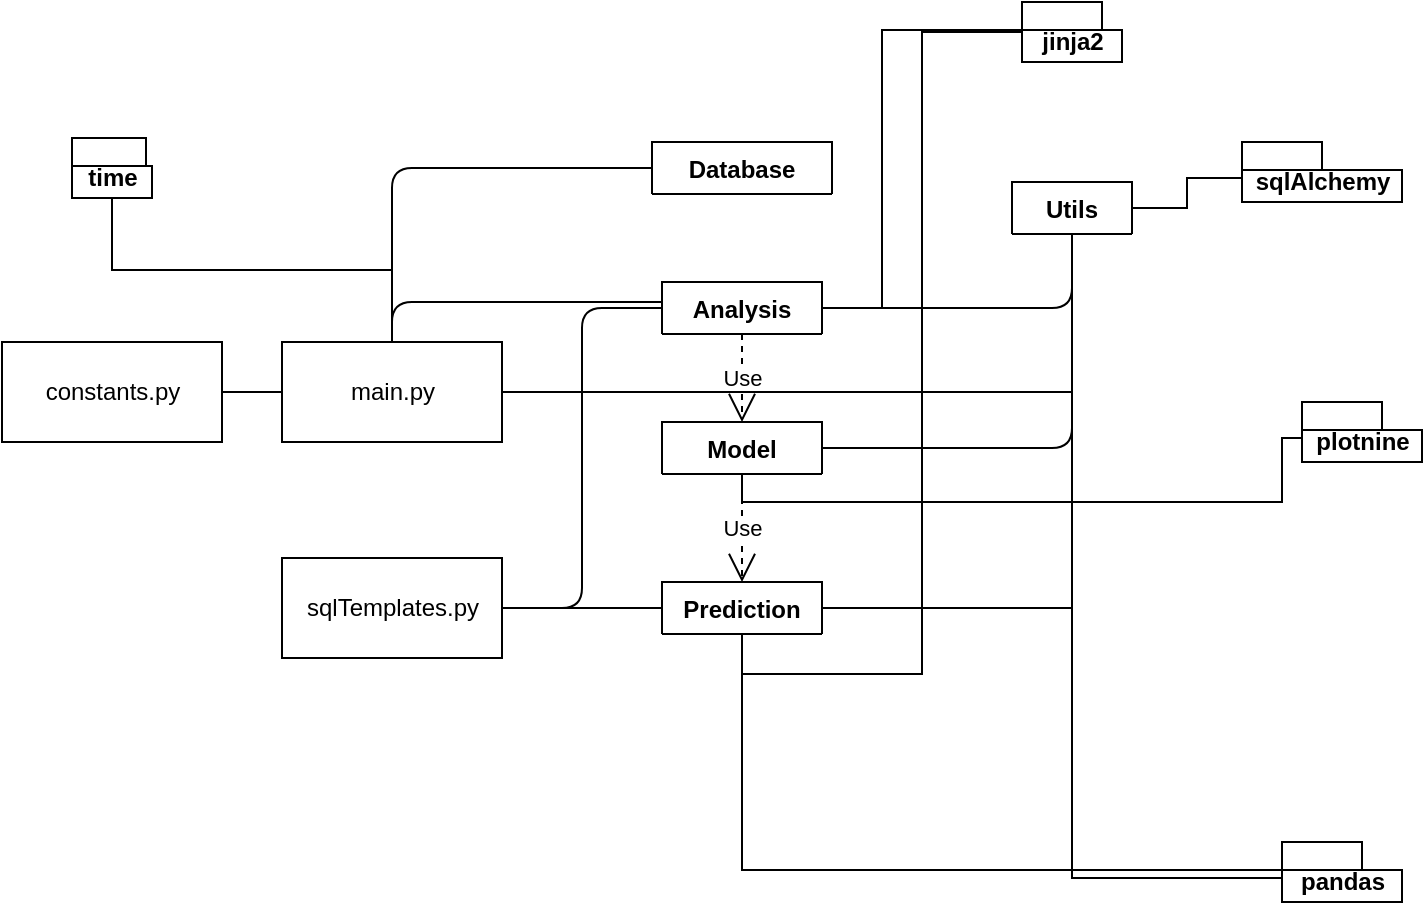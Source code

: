 <mxfile version="14.4.9" type="github">
  <diagram id="C5RBs43oDa-KdzZeNtuy" name="Page-1">
    <mxGraphModel dx="835" dy="569" grid="1" gridSize="10" guides="1" tooltips="1" connect="1" arrows="1" fold="1" page="1" pageScale="1" pageWidth="827" pageHeight="1169" math="0" shadow="0">
      <root>
        <mxCell id="WIyWlLk6GJQsqaUBKTNV-0" />
        <mxCell id="WIyWlLk6GJQsqaUBKTNV-1" parent="WIyWlLk6GJQsqaUBKTNV-0" />
        <mxCell id="Bsu9NjQxNURBnWHIHruh-0" value="Database" style="swimlane;fontStyle=1;align=center;verticalAlign=top;childLayout=stackLayout;horizontal=1;startSize=26;horizontalStack=0;resizeParent=1;resizeParentMax=0;resizeLast=0;collapsible=1;marginBottom=0;direction=east;" vertex="1" collapsed="1" parent="WIyWlLk6GJQsqaUBKTNV-1">
          <mxGeometry x="375" y="180" width="90" height="26" as="geometry">
            <mxRectangle x="100" y="110" width="160" height="112" as="alternateBounds" />
          </mxGeometry>
        </mxCell>
        <mxCell id="Bsu9NjQxNURBnWHIHruh-1" value="+ field: db_connection" style="text;strokeColor=none;fillColor=none;align=left;verticalAlign=top;spacingLeft=4;spacingRight=4;overflow=hidden;rotatable=0;points=[[0,0.5],[1,0.5]];portConstraint=eastwest;" vertex="1" parent="Bsu9NjQxNURBnWHIHruh-0">
          <mxGeometry y="26" width="90" height="26" as="geometry" />
        </mxCell>
        <mxCell id="Bsu9NjQxNURBnWHIHruh-4" value="+ field: engine" style="text;strokeColor=none;fillColor=none;align=left;verticalAlign=top;spacingLeft=4;spacingRight=4;overflow=hidden;rotatable=0;points=[[0,0.5],[1,0.5]];portConstraint=eastwest;" vertex="1" parent="Bsu9NjQxNURBnWHIHruh-0">
          <mxGeometry y="52" width="90" height="26" as="geometry" />
        </mxCell>
        <mxCell id="Bsu9NjQxNURBnWHIHruh-2" value="" style="line;strokeWidth=1;fillColor=none;align=left;verticalAlign=middle;spacingTop=-1;spacingLeft=3;spacingRight=3;rotatable=0;labelPosition=right;points=[];portConstraint=eastwest;" vertex="1" parent="Bsu9NjQxNURBnWHIHruh-0">
          <mxGeometry y="78" width="90" height="8" as="geometry" />
        </mxCell>
        <mxCell id="Bsu9NjQxNURBnWHIHruh-3" value="+ import_df(self,dataframe,name):" style="text;strokeColor=none;fillColor=none;align=left;verticalAlign=top;spacingLeft=4;spacingRight=4;overflow=hidden;rotatable=0;points=[[0,0.5],[1,0.5]];portConstraint=eastwest;" vertex="1" parent="Bsu9NjQxNURBnWHIHruh-0">
          <mxGeometry y="86" width="90" height="26" as="geometry" />
        </mxCell>
        <mxCell id="Bsu9NjQxNURBnWHIHruh-5" value="Analysis" style="swimlane;fontStyle=1;align=center;verticalAlign=top;childLayout=stackLayout;horizontal=1;startSize=26;horizontalStack=0;resizeParent=1;resizeParentMax=0;resizeLast=0;collapsible=1;marginBottom=0;direction=east;" vertex="1" collapsed="1" parent="WIyWlLk6GJQsqaUBKTNV-1">
          <mxGeometry x="380" y="250" width="80" height="26" as="geometry">
            <mxRectangle x="370" y="110" width="160" height="528" as="alternateBounds" />
          </mxGeometry>
        </mxCell>
        <mxCell id="Bsu9NjQxNURBnWHIHruh-6" value="+ field: engine" style="text;strokeColor=none;fillColor=none;align=left;verticalAlign=top;spacingLeft=4;spacingRight=4;overflow=hidden;rotatable=0;points=[[0,0.5],[1,0.5]];portConstraint=eastwest;" vertex="1" parent="Bsu9NjQxNURBnWHIHruh-5">
          <mxGeometry y="26" width="80" height="26" as="geometry" />
        </mxCell>
        <mxCell id="Bsu9NjQxNURBnWHIHruh-7" value="+ field: dataset" style="text;strokeColor=none;fillColor=none;align=left;verticalAlign=top;spacingLeft=4;spacingRight=4;overflow=hidden;rotatable=0;points=[[0,0.5],[1,0.5]];portConstraint=eastwest;" vertex="1" parent="Bsu9NjQxNURBnWHIHruh-5">
          <mxGeometry y="52" width="80" height="26" as="geometry" />
        </mxCell>
        <mxCell id="Bsu9NjQxNURBnWHIHruh-22" value="+ field: model_id" style="text;strokeColor=none;fillColor=none;align=left;verticalAlign=top;spacingLeft=4;spacingRight=4;overflow=hidden;rotatable=0;points=[[0,0.5],[1,0.5]];portConstraint=eastwest;" vertex="1" parent="Bsu9NjQxNURBnWHIHruh-5">
          <mxGeometry y="78" width="80" height="26" as="geometry" />
        </mxCell>
        <mxCell id="Bsu9NjQxNURBnWHIHruh-12" value="+ field: seed" style="text;strokeColor=none;fillColor=none;align=left;verticalAlign=top;spacingLeft=4;spacingRight=4;overflow=hidden;rotatable=0;points=[[0,0.5],[1,0.5]];portConstraint=eastwest;" vertex="1" parent="Bsu9NjQxNURBnWHIHruh-5">
          <mxGeometry y="104" width="80" height="26" as="geometry" />
        </mxCell>
        <mxCell id="Bsu9NjQxNURBnWHIHruh-23" value="+ field: ratio" style="text;strokeColor=none;fillColor=none;align=left;verticalAlign=top;spacingLeft=4;spacingRight=4;overflow=hidden;rotatable=0;points=[[0,0.5],[1,0.5]];portConstraint=eastwest;" vertex="1" parent="Bsu9NjQxNURBnWHIHruh-5">
          <mxGeometry y="130" width="80" height="26" as="geometry" />
        </mxCell>
        <mxCell id="Bsu9NjQxNURBnWHIHruh-11" value="+ field: train" style="text;strokeColor=none;fillColor=none;align=left;verticalAlign=top;spacingLeft=4;spacingRight=4;overflow=hidden;rotatable=0;points=[[0,0.5],[1,0.5]];portConstraint=eastwest;" vertex="1" parent="Bsu9NjQxNURBnWHIHruh-5">
          <mxGeometry y="156" width="80" height="26" as="geometry" />
        </mxCell>
        <mxCell id="Bsu9NjQxNURBnWHIHruh-13" value="+ field: eval" style="text;strokeColor=none;fillColor=none;align=left;verticalAlign=top;spacingLeft=4;spacingRight=4;overflow=hidden;rotatable=0;points=[[0,0.5],[1,0.5]];portConstraint=eastwest;" vertex="1" parent="Bsu9NjQxNURBnWHIHruh-5">
          <mxGeometry y="182" width="80" height="26" as="geometry" />
        </mxCell>
        <mxCell id="Bsu9NjQxNURBnWHIHruh-81" value="+ field: target" style="text;strokeColor=none;fillColor=none;align=left;verticalAlign=top;spacingLeft=4;spacingRight=4;overflow=hidden;rotatable=0;points=[[0,0.5],[1,0.5]];portConstraint=eastwest;" vertex="1" parent="Bsu9NjQxNURBnWHIHruh-5">
          <mxGeometry y="208" width="80" height="26" as="geometry" />
        </mxCell>
        <mxCell id="Bsu9NjQxNURBnWHIHruh-82" value="+ field: catFeatures" style="text;strokeColor=none;fillColor=none;align=left;verticalAlign=top;spacingLeft=4;spacingRight=4;overflow=hidden;rotatable=0;points=[[0,0.5],[1,0.5]];portConstraint=eastwest;" vertex="1" parent="Bsu9NjQxNURBnWHIHruh-5">
          <mxGeometry y="234" width="80" height="26" as="geometry" />
        </mxCell>
        <mxCell id="Bsu9NjQxNURBnWHIHruh-83" value="+ field: numFeatures" style="text;strokeColor=none;fillColor=none;align=left;verticalAlign=top;spacingLeft=4;spacingRight=4;overflow=hidden;rotatable=0;points=[[0,0.5],[1,0.5]];portConstraint=eastwest;" vertex="1" parent="Bsu9NjQxNURBnWHIHruh-5">
          <mxGeometry y="260" width="80" height="26" as="geometry" />
        </mxCell>
        <mxCell id="Bsu9NjQxNURBnWHIHruh-84" value="+ field: bins" style="text;strokeColor=none;fillColor=none;align=left;verticalAlign=top;spacingLeft=4;spacingRight=4;overflow=hidden;rotatable=0;points=[[0,0.5],[1,0.5]];portConstraint=eastwest;" vertex="1" parent="Bsu9NjQxNURBnWHIHruh-5">
          <mxGeometry y="286" width="80" height="26" as="geometry" />
        </mxCell>
        <mxCell id="Bsu9NjQxNURBnWHIHruh-8" value="" style="line;strokeWidth=1;fillColor=none;align=left;verticalAlign=middle;spacingTop=-1;spacingLeft=3;spacingRight=3;rotatable=0;labelPosition=right;points=[];portConstraint=eastwest;" vertex="1" parent="Bsu9NjQxNURBnWHIHruh-5">
          <mxGeometry y="312" width="80" height="8" as="geometry" />
        </mxCell>
        <mxCell id="Bsu9NjQxNURBnWHIHruh-9" value="+ get_cat_feat(self)" style="text;strokeColor=none;fillColor=none;align=left;verticalAlign=top;spacingLeft=4;spacingRight=4;overflow=hidden;rotatable=0;points=[[0,0.5],[1,0.5]];portConstraint=eastwest;" vertex="1" parent="Bsu9NjQxNURBnWHIHruh-5">
          <mxGeometry y="320" width="80" height="26" as="geometry" />
        </mxCell>
        <mxCell id="Bsu9NjQxNURBnWHIHruh-15" value="+ get_num_feat(self)" style="text;strokeColor=none;fillColor=none;align=left;verticalAlign=top;spacingLeft=4;spacingRight=4;overflow=hidden;rotatable=0;points=[[0,0.5],[1,0.5]];portConstraint=eastwest;" vertex="1" parent="Bsu9NjQxNURBnWHIHruh-5">
          <mxGeometry y="346" width="80" height="26" as="geometry" />
        </mxCell>
        <mxCell id="Bsu9NjQxNURBnWHIHruh-16" value="+ drop(self)" style="text;strokeColor=none;fillColor=none;align=left;verticalAlign=top;spacingLeft=4;spacingRight=4;overflow=hidden;rotatable=0;points=[[0,0.5],[1,0.5]];portConstraint=eastwest;" vertex="1" parent="Bsu9NjQxNURBnWHIHruh-5">
          <mxGeometry y="372" width="80" height="26" as="geometry" />
        </mxCell>
        <mxCell id="Bsu9NjQxNURBnWHIHruh-17" value="+ train_test_split(self)" style="text;strokeColor=none;fillColor=none;align=left;verticalAlign=top;spacingLeft=4;spacingRight=4;overflow=hidden;rotatable=0;points=[[0,0.5],[1,0.5]];portConstraint=eastwest;" vertex="1" parent="Bsu9NjQxNURBnWHIHruh-5">
          <mxGeometry y="398" width="80" height="26" as="geometry" />
        </mxCell>
        <mxCell id="Bsu9NjQxNURBnWHIHruh-18" value="+ train_test_split(self)" style="text;strokeColor=none;fillColor=none;align=left;verticalAlign=top;spacingLeft=4;spacingRight=4;overflow=hidden;rotatable=0;points=[[0,0.5],[1,0.5]];portConstraint=eastwest;" vertex="1" parent="Bsu9NjQxNURBnWHIHruh-5">
          <mxGeometry y="424" width="80" height="26" as="geometry" />
        </mxCell>
        <mxCell id="Bsu9NjQxNURBnWHIHruh-19" value="+ rank(self,table_train,catFeatures,numFeatures,bins)" style="text;strokeColor=none;fillColor=none;align=left;verticalAlign=top;spacingLeft=4;spacingRight=4;overflow=hidden;rotatable=0;points=[[0,0.5],[1,0.5]];portConstraint=eastwest;" vertex="1" parent="Bsu9NjQxNURBnWHIHruh-5">
          <mxGeometry y="450" width="80" height="26" as="geometry" />
        </mxCell>
        <mxCell id="Bsu9NjQxNURBnWHIHruh-20" value="+ estimate(self,catFeatures,bins,numFeatures)" style="text;strokeColor=none;fillColor=none;align=left;verticalAlign=top;spacingLeft=4;spacingRight=4;overflow=hidden;rotatable=0;points=[[0,0.5],[1,0.5]];portConstraint=eastwest;" vertex="1" parent="Bsu9NjQxNURBnWHIHruh-5">
          <mxGeometry y="476" width="80" height="26" as="geometry" />
        </mxCell>
        <mxCell id="Bsu9NjQxNURBnWHIHruh-21" value="+ estimate(self,catFeatures,bins,numFeatures)" style="text;strokeColor=none;fillColor=none;align=left;verticalAlign=top;spacingLeft=4;spacingRight=4;overflow=hidden;rotatable=0;points=[[0,0.5],[1,0.5]];portConstraint=eastwest;" vertex="1" parent="Bsu9NjQxNURBnWHIHruh-5">
          <mxGeometry y="502" width="80" height="26" as="geometry" />
        </mxCell>
        <mxCell id="Bsu9NjQxNURBnWHIHruh-28" value="Model" style="swimlane;fontStyle=1;align=center;verticalAlign=top;childLayout=stackLayout;horizontal=1;startSize=26;horizontalStack=0;resizeParent=1;resizeParentMax=0;resizeLast=0;collapsible=1;marginBottom=0;direction=east;" vertex="1" collapsed="1" parent="WIyWlLk6GJQsqaUBKTNV-1">
          <mxGeometry x="380" y="320" width="80" height="26" as="geometry">
            <mxRectangle x="240" y="140" width="160" height="242" as="alternateBounds" />
          </mxGeometry>
        </mxCell>
        <mxCell id="Bsu9NjQxNURBnWHIHruh-29" value="+ field: analysis" style="text;strokeColor=none;fillColor=none;align=left;verticalAlign=top;spacingLeft=4;spacingRight=4;overflow=hidden;rotatable=0;points=[[0,0.5],[1,0.5]];portConstraint=eastwest;" vertex="1" parent="Bsu9NjQxNURBnWHIHruh-28">
          <mxGeometry y="26" width="80" height="26" as="geometry" />
        </mxCell>
        <mxCell id="Bsu9NjQxNURBnWHIHruh-51" value="+ field: catFeatures" style="text;strokeColor=none;fillColor=none;align=left;verticalAlign=top;spacingLeft=4;spacingRight=4;overflow=hidden;rotatable=0;points=[[0,0.5],[1,0.5]];portConstraint=eastwest;" vertex="1" parent="Bsu9NjQxNURBnWHIHruh-28">
          <mxGeometry y="52" width="80" height="26" as="geometry" />
        </mxCell>
        <mxCell id="Bsu9NjQxNURBnWHIHruh-52" value="+ field: numFeatures" style="text;strokeColor=none;fillColor=none;align=left;verticalAlign=top;spacingLeft=4;spacingRight=4;overflow=hidden;rotatable=0;points=[[0,0.5],[1,0.5]];portConstraint=eastwest;" vertex="1" parent="Bsu9NjQxNURBnWHIHruh-28">
          <mxGeometry y="78" width="80" height="26" as="geometry" />
        </mxCell>
        <mxCell id="Bsu9NjQxNURBnWHIHruh-53" value="+ field: model_id" style="text;strokeColor=none;fillColor=none;align=left;verticalAlign=top;spacingLeft=4;spacingRight=4;overflow=hidden;rotatable=0;points=[[0,0.5],[1,0.5]];portConstraint=eastwest;" vertex="1" parent="Bsu9NjQxNURBnWHIHruh-28">
          <mxGeometry y="104" width="80" height="26" as="geometry" />
        </mxCell>
        <mxCell id="Bsu9NjQxNURBnWHIHruh-54" value="+ field: bins" style="text;strokeColor=none;fillColor=none;align=left;verticalAlign=top;spacingLeft=4;spacingRight=4;overflow=hidden;rotatable=0;points=[[0,0.5],[1,0.5]];portConstraint=eastwest;" vertex="1" parent="Bsu9NjQxNURBnWHIHruh-28">
          <mxGeometry y="130" width="80" height="26" as="geometry" />
        </mxCell>
        <mxCell id="Bsu9NjQxNURBnWHIHruh-41" value="" style="line;strokeWidth=1;fillColor=none;align=left;verticalAlign=middle;spacingTop=-1;spacingLeft=3;spacingRight=3;rotatable=0;labelPosition=right;points=[];portConstraint=eastwest;" vertex="1" parent="Bsu9NjQxNURBnWHIHruh-28">
          <mxGeometry y="156" width="80" height="8" as="geometry" />
        </mxCell>
        <mxCell id="Bsu9NjQxNURBnWHIHruh-49" value="+ visualize1D(self,feature1,target)" style="text;strokeColor=none;fillColor=none;align=left;verticalAlign=top;spacingLeft=4;spacingRight=4;overflow=hidden;rotatable=0;points=[[0,0.5],[1,0.5]];portConstraint=eastwest;" vertex="1" parent="Bsu9NjQxNURBnWHIHruh-28">
          <mxGeometry y="164" width="80" height="26" as="geometry" />
        </mxCell>
        <mxCell id="Bsu9NjQxNURBnWHIHruh-58" value="+ visualize2D(self,numFeat,catFeat,target)" style="text;strokeColor=none;fillColor=none;align=left;verticalAlign=top;spacingLeft=4;spacingRight=4;overflow=hidden;rotatable=0;points=[[0,0.5],[1,0.5]];portConstraint=eastwest;" vertex="1" parent="Bsu9NjQxNURBnWHIHruh-28">
          <mxGeometry y="190" width="80" height="26" as="geometry" />
        </mxCell>
        <mxCell id="Bsu9NjQxNURBnWHIHruh-59" value="+ predict(self)" style="text;strokeColor=none;fillColor=none;align=left;verticalAlign=top;spacingLeft=4;spacingRight=4;overflow=hidden;rotatable=0;points=[[0,0.5],[1,0.5]];portConstraint=eastwest;" vertex="1" parent="Bsu9NjQxNURBnWHIHruh-28">
          <mxGeometry y="216" width="80" height="26" as="geometry" />
        </mxCell>
        <mxCell id="Bsu9NjQxNURBnWHIHruh-129" style="edgeStyle=orthogonalEdgeStyle;rounded=0;orthogonalLoop=1;jettySize=auto;html=1;exitX=1;exitY=0.5;exitDx=0;exitDy=0;startArrow=none;startFill=0;endArrow=none;endFill=0;" edge="1" parent="WIyWlLk6GJQsqaUBKTNV-1" source="Bsu9NjQxNURBnWHIHruh-60" target="Bsu9NjQxNURBnWHIHruh-85">
          <mxGeometry relative="1" as="geometry" />
        </mxCell>
        <mxCell id="Bsu9NjQxNURBnWHIHruh-60" value="Prediction" style="swimlane;fontStyle=1;align=center;verticalAlign=top;childLayout=stackLayout;horizontal=1;startSize=26;horizontalStack=0;resizeParent=1;resizeParentMax=0;resizeLast=0;collapsible=1;marginBottom=0;direction=east;" vertex="1" collapsed="1" parent="WIyWlLk6GJQsqaUBKTNV-1">
          <mxGeometry x="380" y="400" width="80" height="26" as="geometry">
            <mxRectangle x="40" y="170" width="160" height="242" as="alternateBounds" />
          </mxGeometry>
        </mxCell>
        <mxCell id="Bsu9NjQxNURBnWHIHruh-61" value="+ field: model" style="text;strokeColor=none;fillColor=none;align=left;verticalAlign=top;spacingLeft=4;spacingRight=4;overflow=hidden;rotatable=0;points=[[0,0.5],[1,0.5]];portConstraint=eastwest;" vertex="1" parent="Bsu9NjQxNURBnWHIHruh-60">
          <mxGeometry y="26" width="80" height="26" as="geometry" />
        </mxCell>
        <mxCell id="Bsu9NjQxNURBnWHIHruh-62" value="+ field: eval" style="text;strokeColor=none;fillColor=none;align=left;verticalAlign=top;spacingLeft=4;spacingRight=4;overflow=hidden;rotatable=0;points=[[0,0.5],[1,0.5]];portConstraint=eastwest;" vertex="1" parent="Bsu9NjQxNURBnWHIHruh-60">
          <mxGeometry y="52" width="80" height="26" as="geometry" />
        </mxCell>
        <mxCell id="Bsu9NjQxNURBnWHIHruh-63" value="+ field: model_id" style="text;strokeColor=none;fillColor=none;align=left;verticalAlign=top;spacingLeft=4;spacingRight=4;overflow=hidden;rotatable=0;points=[[0,0.5],[1,0.5]];portConstraint=eastwest;" vertex="1" parent="Bsu9NjQxNURBnWHIHruh-60">
          <mxGeometry y="78" width="80" height="26" as="geometry" />
        </mxCell>
        <mxCell id="Bsu9NjQxNURBnWHIHruh-64" value="+ field: target" style="text;strokeColor=none;fillColor=none;align=left;verticalAlign=top;spacingLeft=4;spacingRight=4;overflow=hidden;rotatable=0;points=[[0,0.5],[1,0.5]];portConstraint=eastwest;" vertex="1" parent="Bsu9NjQxNURBnWHIHruh-60">
          <mxGeometry y="104" width="80" height="26" as="geometry" />
        </mxCell>
        <mxCell id="Bsu9NjQxNURBnWHIHruh-65" value="+ field: numFeatures" style="text;strokeColor=none;fillColor=none;align=left;verticalAlign=top;spacingLeft=4;spacingRight=4;overflow=hidden;rotatable=0;points=[[0,0.5],[1,0.5]];portConstraint=eastwest;" vertex="1" parent="Bsu9NjQxNURBnWHIHruh-60">
          <mxGeometry y="130" width="80" height="26" as="geometry" />
        </mxCell>
        <mxCell id="Bsu9NjQxNURBnWHIHruh-66" value="+ field: catFeatures" style="text;strokeColor=none;fillColor=none;align=left;verticalAlign=top;spacingLeft=4;spacingRight=4;overflow=hidden;rotatable=0;points=[[0,0.5],[1,0.5]];portConstraint=eastwest;" vertex="1" parent="Bsu9NjQxNURBnWHIHruh-60">
          <mxGeometry y="156" width="80" height="26" as="geometry" />
        </mxCell>
        <mxCell id="Bsu9NjQxNURBnWHIHruh-68" value="" style="line;strokeWidth=1;fillColor=none;align=left;verticalAlign=middle;spacingTop=-1;spacingLeft=3;spacingRight=3;rotatable=0;labelPosition=right;points=[];portConstraint=eastwest;" vertex="1" parent="Bsu9NjQxNURBnWHIHruh-60">
          <mxGeometry y="182" width="80" height="8" as="geometry" />
        </mxCell>
        <mxCell id="Bsu9NjQxNURBnWHIHruh-69" value="+ predict(self,eval)" style="text;strokeColor=none;fillColor=none;align=left;verticalAlign=top;spacingLeft=4;spacingRight=4;overflow=hidden;rotatable=0;points=[[0,0.5],[1,0.5]];portConstraint=eastwest;" vertex="1" parent="Bsu9NjQxNURBnWHIHruh-60">
          <mxGeometry y="190" width="80" height="26" as="geometry" />
        </mxCell>
        <mxCell id="Bsu9NjQxNURBnWHIHruh-70" value="+ accuracy(self)" style="text;strokeColor=none;fillColor=none;align=left;verticalAlign=top;spacingLeft=4;spacingRight=4;overflow=hidden;rotatable=0;points=[[0,0.5],[1,0.5]];portConstraint=eastwest;" vertex="1" parent="Bsu9NjQxNURBnWHIHruh-60">
          <mxGeometry y="216" width="80" height="26" as="geometry" />
        </mxCell>
        <mxCell id="Bsu9NjQxNURBnWHIHruh-79" value="Use" style="endArrow=open;endSize=12;dashed=1;html=1;" edge="1" parent="WIyWlLk6GJQsqaUBKTNV-1" source="Bsu9NjQxNURBnWHIHruh-5" target="Bsu9NjQxNURBnWHIHruh-28">
          <mxGeometry width="160" relative="1" as="geometry">
            <mxPoint x="340" y="350" as="sourcePoint" />
            <mxPoint x="500" y="350" as="targetPoint" />
          </mxGeometry>
        </mxCell>
        <mxCell id="Bsu9NjQxNURBnWHIHruh-80" value="Use" style="endArrow=open;endSize=12;dashed=1;html=1;" edge="1" parent="WIyWlLk6GJQsqaUBKTNV-1" source="Bsu9NjQxNURBnWHIHruh-28" target="Bsu9NjQxNURBnWHIHruh-60">
          <mxGeometry width="160" relative="1" as="geometry">
            <mxPoint x="490" y="306" as="sourcePoint" />
            <mxPoint x="490" y="360" as="targetPoint" />
          </mxGeometry>
        </mxCell>
        <mxCell id="Bsu9NjQxNURBnWHIHruh-85" value="Utils" style="swimlane;fontStyle=1;align=center;verticalAlign=top;childLayout=stackLayout;horizontal=1;startSize=26;horizontalStack=0;resizeParent=1;resizeParentMax=0;resizeLast=0;collapsible=1;marginBottom=0;" vertex="1" collapsed="1" parent="WIyWlLk6GJQsqaUBKTNV-1">
          <mxGeometry x="555" y="200" width="60" height="26" as="geometry">
            <mxRectangle x="280" y="210" width="160" height="138" as="alternateBounds" />
          </mxGeometry>
        </mxCell>
        <mxCell id="Bsu9NjQxNURBnWHIHruh-87" value="" style="line;strokeWidth=1;fillColor=none;align=left;verticalAlign=middle;spacingTop=-1;spacingLeft=3;spacingRight=3;rotatable=0;labelPosition=right;points=[];portConstraint=eastwest;" vertex="1" parent="Bsu9NjQxNURBnWHIHruh-85">
          <mxGeometry y="26" width="60" height="8" as="geometry" />
        </mxCell>
        <mxCell id="Bsu9NjQxNURBnWHIHruh-88" value="+ set_connection(db):" style="text;strokeColor=none;fillColor=none;align=left;verticalAlign=top;spacingLeft=4;spacingRight=4;overflow=hidden;rotatable=0;points=[[0,0.5],[1,0.5]];portConstraint=eastwest;" vertex="1" parent="Bsu9NjQxNURBnWHIHruh-85">
          <mxGeometry y="34" width="60" height="26" as="geometry" />
        </mxCell>
        <mxCell id="Bsu9NjQxNURBnWHIHruh-89" value="+ get_connection(engine):" style="text;strokeColor=none;fillColor=none;align=left;verticalAlign=top;spacingLeft=4;spacingRight=4;overflow=hidden;rotatable=0;points=[[0,0.5],[1,0.5]];portConstraint=eastwest;" vertex="1" parent="Bsu9NjQxNURBnWHIHruh-85">
          <mxGeometry y="60" width="60" height="26" as="geometry" />
        </mxCell>
        <mxCell id="Bsu9NjQxNURBnWHIHruh-90" value="+ disconnect_connection(engine):" style="text;strokeColor=none;fillColor=none;align=left;verticalAlign=top;spacingLeft=4;spacingRight=4;overflow=hidden;rotatable=0;points=[[0,0.5],[1,0.5]];portConstraint=eastwest;" vertex="1" parent="Bsu9NjQxNURBnWHIHruh-85">
          <mxGeometry y="86" width="60" height="26" as="geometry" />
        </mxCell>
        <mxCell id="Bsu9NjQxNURBnWHIHruh-91" value="+ execute(desc,query,engine):" style="text;strokeColor=none;fillColor=none;align=left;verticalAlign=top;spacingLeft=4;spacingRight=4;overflow=hidden;rotatable=0;points=[[0,0.5],[1,0.5]];portConstraint=eastwest;" vertex="1" parent="Bsu9NjQxNURBnWHIHruh-85">
          <mxGeometry y="112" width="60" height="26" as="geometry" />
        </mxCell>
        <mxCell id="Bsu9NjQxNURBnWHIHruh-102" value="" style="endArrow=none;html=1;edgeStyle=orthogonalEdgeStyle;" edge="1" parent="WIyWlLk6GJQsqaUBKTNV-1" source="Bsu9NjQxNURBnWHIHruh-5" target="Bsu9NjQxNURBnWHIHruh-85">
          <mxGeometry relative="1" as="geometry">
            <mxPoint x="475" y="203" as="sourcePoint" />
            <mxPoint x="590.034" y="286" as="targetPoint" />
          </mxGeometry>
        </mxCell>
        <mxCell id="Bsu9NjQxNURBnWHIHruh-103" value="" style="endArrow=none;html=1;edgeStyle=orthogonalEdgeStyle;" edge="1" parent="WIyWlLk6GJQsqaUBKTNV-1" source="Bsu9NjQxNURBnWHIHruh-28" target="Bsu9NjQxNURBnWHIHruh-85">
          <mxGeometry relative="1" as="geometry">
            <mxPoint x="530" y="400" as="sourcePoint" />
            <mxPoint x="620" y="426" as="targetPoint" />
          </mxGeometry>
        </mxCell>
        <mxCell id="Bsu9NjQxNURBnWHIHruh-126" style="edgeStyle=orthogonalEdgeStyle;rounded=0;orthogonalLoop=1;jettySize=auto;html=1;exitX=1;exitY=0.5;exitDx=0;exitDy=0;startArrow=none;startFill=0;endArrow=none;endFill=0;" edge="1" parent="WIyWlLk6GJQsqaUBKTNV-1" source="Bsu9NjQxNURBnWHIHruh-105" target="Bsu9NjQxNURBnWHIHruh-85">
          <mxGeometry relative="1" as="geometry" />
        </mxCell>
        <mxCell id="Bsu9NjQxNURBnWHIHruh-105" value="main.py" style="html=1;" vertex="1" parent="WIyWlLk6GJQsqaUBKTNV-1">
          <mxGeometry x="190" y="280" width="110" height="50" as="geometry" />
        </mxCell>
        <mxCell id="Bsu9NjQxNURBnWHIHruh-106" value="" style="endArrow=none;html=1;edgeStyle=orthogonalEdgeStyle;" edge="1" parent="WIyWlLk6GJQsqaUBKTNV-1" source="Bsu9NjQxNURBnWHIHruh-105" target="Bsu9NjQxNURBnWHIHruh-0">
          <mxGeometry relative="1" as="geometry">
            <mxPoint x="220" y="180" as="sourcePoint" />
            <mxPoint x="310" y="206" as="targetPoint" />
            <Array as="points">
              <mxPoint x="245" y="193" />
            </Array>
          </mxGeometry>
        </mxCell>
        <mxCell id="Bsu9NjQxNURBnWHIHruh-107" value="" style="endArrow=none;html=1;edgeStyle=orthogonalEdgeStyle;" edge="1" parent="WIyWlLk6GJQsqaUBKTNV-1" source="Bsu9NjQxNURBnWHIHruh-105" target="Bsu9NjQxNURBnWHIHruh-5">
          <mxGeometry relative="1" as="geometry">
            <mxPoint x="240" y="440" as="sourcePoint" />
            <mxPoint x="330" y="466" as="targetPoint" />
            <Array as="points">
              <mxPoint x="245" y="260" />
            </Array>
          </mxGeometry>
        </mxCell>
        <mxCell id="Bsu9NjQxNURBnWHIHruh-108" value="sqlTemplates.py" style="html=1;" vertex="1" parent="WIyWlLk6GJQsqaUBKTNV-1">
          <mxGeometry x="190" y="388" width="110" height="50" as="geometry" />
        </mxCell>
        <mxCell id="Bsu9NjQxNURBnWHIHruh-109" value="" style="endArrow=none;html=1;edgeStyle=orthogonalEdgeStyle;" edge="1" parent="WIyWlLk6GJQsqaUBKTNV-1" source="Bsu9NjQxNURBnWHIHruh-108" target="Bsu9NjQxNURBnWHIHruh-5">
          <mxGeometry relative="1" as="geometry">
            <mxPoint x="230" y="507" as="sourcePoint" />
            <mxPoint x="350.034" y="370" as="targetPoint" />
            <Array as="points">
              <mxPoint x="340" y="413" />
              <mxPoint x="340" y="263" />
            </Array>
          </mxGeometry>
        </mxCell>
        <mxCell id="Bsu9NjQxNURBnWHIHruh-110" value="" style="endArrow=none;html=1;edgeStyle=orthogonalEdgeStyle;" edge="1" parent="WIyWlLk6GJQsqaUBKTNV-1" source="Bsu9NjQxNURBnWHIHruh-108" target="Bsu9NjQxNURBnWHIHruh-60">
          <mxGeometry relative="1" as="geometry">
            <mxPoint x="480" y="433" as="sourcePoint" />
            <mxPoint x="320" y="520" as="targetPoint" />
          </mxGeometry>
        </mxCell>
        <mxCell id="Bsu9NjQxNURBnWHIHruh-111" value="constants.py" style="html=1;" vertex="1" parent="WIyWlLk6GJQsqaUBKTNV-1">
          <mxGeometry x="50" y="280" width="110" height="50" as="geometry" />
        </mxCell>
        <mxCell id="Bsu9NjQxNURBnWHIHruh-112" value="" style="endArrow=none;html=1;edgeStyle=orthogonalEdgeStyle;" edge="1" parent="WIyWlLk6GJQsqaUBKTNV-1" source="Bsu9NjQxNURBnWHIHruh-111" target="Bsu9NjQxNURBnWHIHruh-105">
          <mxGeometry relative="1" as="geometry">
            <mxPoint x="380" y="443" as="sourcePoint" />
            <mxPoint x="500.034" y="306" as="targetPoint" />
          </mxGeometry>
        </mxCell>
        <mxCell id="Bsu9NjQxNURBnWHIHruh-114" style="edgeStyle=orthogonalEdgeStyle;rounded=0;orthogonalLoop=1;jettySize=auto;html=1;exitX=0.5;exitY=1;exitDx=0;exitDy=0;exitPerimeter=0;startArrow=none;startFill=0;endArrow=none;endFill=0;" edge="1" parent="WIyWlLk6GJQsqaUBKTNV-1" source="Bsu9NjQxNURBnWHIHruh-113" target="Bsu9NjQxNURBnWHIHruh-105">
          <mxGeometry relative="1" as="geometry" />
        </mxCell>
        <mxCell id="Bsu9NjQxNURBnWHIHruh-113" value="time" style="shape=folder;fontStyle=1;spacingTop=10;tabWidth=40;tabHeight=14;tabPosition=left;html=1;" vertex="1" parent="WIyWlLk6GJQsqaUBKTNV-1">
          <mxGeometry x="85" y="178" width="40" height="30" as="geometry" />
        </mxCell>
        <mxCell id="Bsu9NjQxNURBnWHIHruh-116" style="edgeStyle=orthogonalEdgeStyle;rounded=0;orthogonalLoop=1;jettySize=auto;html=1;exitX=0;exitY=0;exitDx=0;exitDy=18;exitPerimeter=0;startArrow=none;startFill=0;endArrow=none;endFill=0;" edge="1" parent="WIyWlLk6GJQsqaUBKTNV-1" source="Bsu9NjQxNURBnWHIHruh-115" target="Bsu9NjQxNURBnWHIHruh-85">
          <mxGeometry relative="1" as="geometry" />
        </mxCell>
        <mxCell id="Bsu9NjQxNURBnWHIHruh-115" value="sqlAlchemy" style="shape=folder;fontStyle=1;spacingTop=10;tabWidth=40;tabHeight=14;tabPosition=left;html=1;" vertex="1" parent="WIyWlLk6GJQsqaUBKTNV-1">
          <mxGeometry x="670" y="180" width="80" height="30" as="geometry" />
        </mxCell>
        <mxCell id="Bsu9NjQxNURBnWHIHruh-118" style="edgeStyle=orthogonalEdgeStyle;rounded=0;orthogonalLoop=1;jettySize=auto;html=1;exitX=0;exitY=0;exitDx=0;exitDy=14;exitPerimeter=0;startArrow=none;startFill=0;endArrow=none;endFill=0;" edge="1" parent="WIyWlLk6GJQsqaUBKTNV-1" source="Bsu9NjQxNURBnWHIHruh-117" target="Bsu9NjQxNURBnWHIHruh-5">
          <mxGeometry relative="1" as="geometry">
            <Array as="points">
              <mxPoint x="490" y="124" />
              <mxPoint x="490" y="263" />
            </Array>
          </mxGeometry>
        </mxCell>
        <mxCell id="Bsu9NjQxNURBnWHIHruh-117" value="jinja2" style="shape=folder;fontStyle=1;spacingTop=10;tabWidth=40;tabHeight=14;tabPosition=left;html=1;" vertex="1" parent="WIyWlLk6GJQsqaUBKTNV-1">
          <mxGeometry x="560" y="110" width="50" height="30" as="geometry" />
        </mxCell>
        <mxCell id="Bsu9NjQxNURBnWHIHruh-120" style="edgeStyle=orthogonalEdgeStyle;rounded=0;orthogonalLoop=1;jettySize=auto;html=1;exitX=0;exitY=0;exitDx=0;exitDy=18;exitPerimeter=0;startArrow=none;startFill=0;endArrow=none;endFill=0;" edge="1" parent="WIyWlLk6GJQsqaUBKTNV-1" source="Bsu9NjQxNURBnWHIHruh-119" target="Bsu9NjQxNURBnWHIHruh-28">
          <mxGeometry relative="1" as="geometry">
            <Array as="points">
              <mxPoint x="690" y="360" />
              <mxPoint x="420" y="360" />
            </Array>
          </mxGeometry>
        </mxCell>
        <mxCell id="Bsu9NjQxNURBnWHIHruh-119" value="plotnine" style="shape=folder;fontStyle=1;spacingTop=10;tabWidth=40;tabHeight=14;tabPosition=left;html=1;" vertex="1" parent="WIyWlLk6GJQsqaUBKTNV-1">
          <mxGeometry x="700" y="310" width="60" height="30" as="geometry" />
        </mxCell>
        <mxCell id="Bsu9NjQxNURBnWHIHruh-124" style="edgeStyle=orthogonalEdgeStyle;rounded=0;orthogonalLoop=1;jettySize=auto;html=1;entryX=0.5;entryY=1;entryDx=0;entryDy=0;startArrow=none;startFill=0;endArrow=none;endFill=0;" edge="1" parent="WIyWlLk6GJQsqaUBKTNV-1" source="Bsu9NjQxNURBnWHIHruh-117" target="Bsu9NjQxNURBnWHIHruh-60">
          <mxGeometry relative="1" as="geometry">
            <mxPoint x="690" y="468" as="sourcePoint" />
          </mxGeometry>
        </mxCell>
        <mxCell id="Bsu9NjQxNURBnWHIHruh-125" style="edgeStyle=orthogonalEdgeStyle;rounded=0;orthogonalLoop=1;jettySize=auto;html=1;exitX=0;exitY=0;exitDx=0;exitDy=14;exitPerimeter=0;startArrow=none;startFill=0;endArrow=none;endFill=0;" edge="1" parent="WIyWlLk6GJQsqaUBKTNV-1" source="Bsu9NjQxNURBnWHIHruh-122" target="Bsu9NjQxNURBnWHIHruh-60">
          <mxGeometry relative="1" as="geometry" />
        </mxCell>
        <mxCell id="Bsu9NjQxNURBnWHIHruh-127" style="edgeStyle=orthogonalEdgeStyle;rounded=0;orthogonalLoop=1;jettySize=auto;html=1;startArrow=none;startFill=0;endArrow=none;endFill=0;" edge="1" parent="WIyWlLk6GJQsqaUBKTNV-1" source="Bsu9NjQxNURBnWHIHruh-122" target="Bsu9NjQxNURBnWHIHruh-85">
          <mxGeometry relative="1" as="geometry">
            <mxPoint x="570" y="600" as="sourcePoint" />
            <Array as="points">
              <mxPoint x="585" y="548" />
            </Array>
          </mxGeometry>
        </mxCell>
        <mxCell id="Bsu9NjQxNURBnWHIHruh-122" value="pandas" style="shape=folder;fontStyle=1;spacingTop=10;tabWidth=40;tabHeight=14;tabPosition=left;html=1;" vertex="1" parent="WIyWlLk6GJQsqaUBKTNV-1">
          <mxGeometry x="690" y="530" width="60" height="30" as="geometry" />
        </mxCell>
      </root>
    </mxGraphModel>
  </diagram>
</mxfile>
